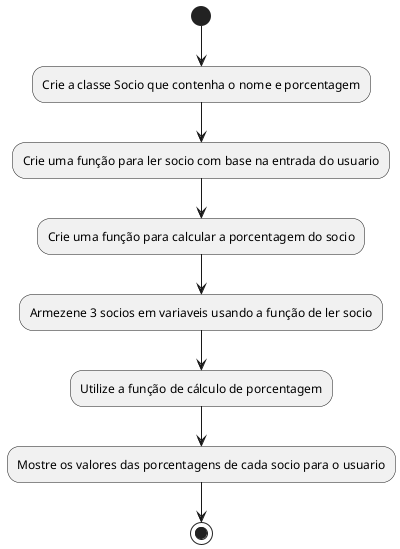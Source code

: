 @startuml digrama_atividade
(*) --> "Crie a classe Socio que contenha o nome e porcentagem"
--> "Crie uma função para ler socio com base na entrada do usuario"
--> "Crie uma função para calcular a porcentagem do socio"
--> "Armezene 3 socios em variaveis usando a função de ler socio"
--> "Utilize a função de cálculo de porcentagem"
--> "Mostre os valores das porcentagens de cada socio para o usuario"
--> (*)
@enduml